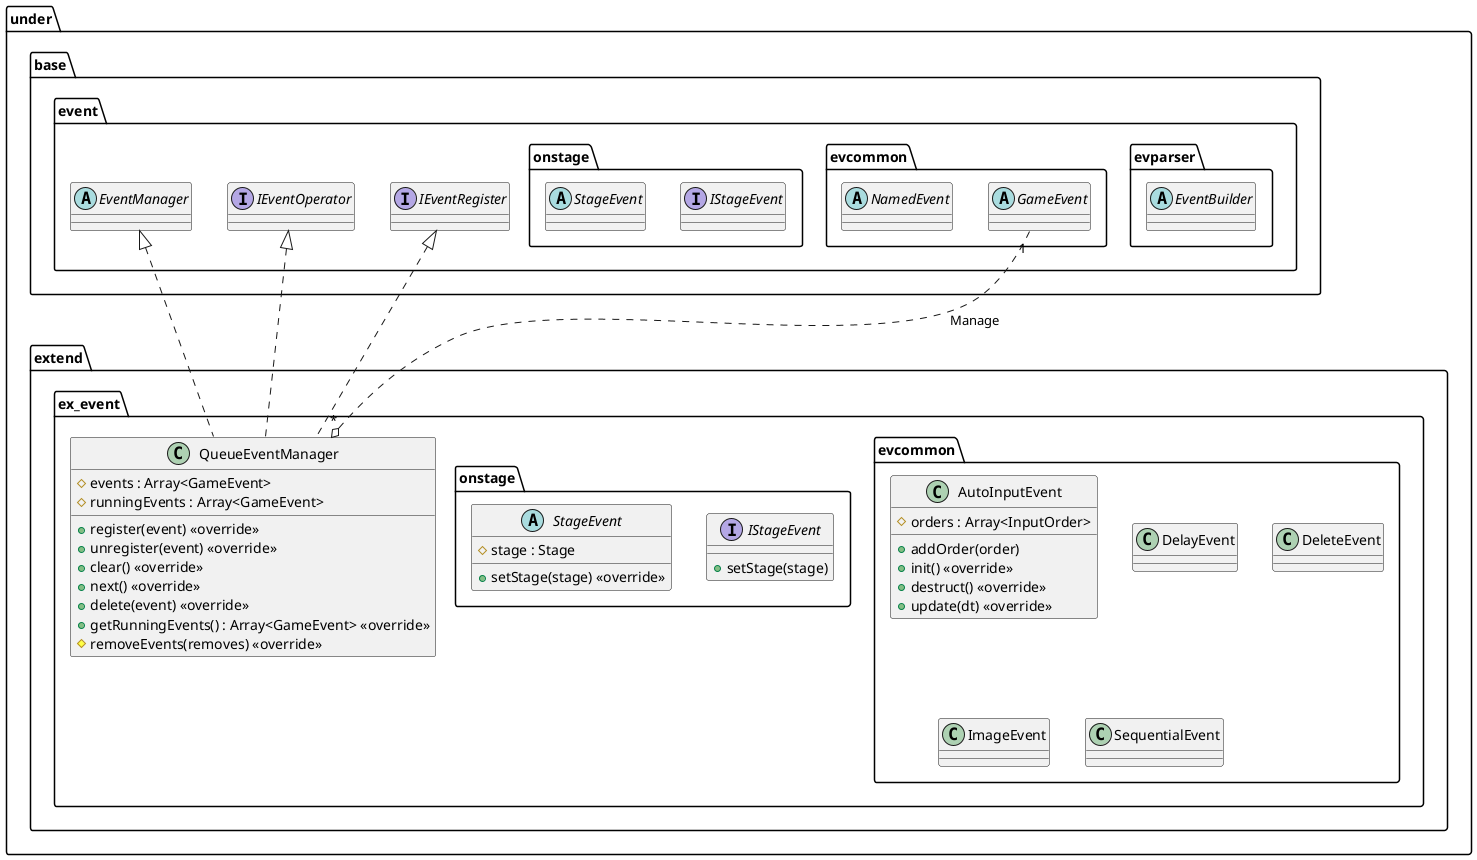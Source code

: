@startuml EventBase

package under {
    package extend {
        package ex_event {
            class QueueEventManager {
                #events : Array<GameEvent>
                #runningEvents : Array<GameEvent>
                +register(event) <<override>>
                +unregister(event) <<override>>
                +clear() <<override>>
                +next() <<override>>
                +delete(event) <<override>>
                +getRunningEvents() : Array<GameEvent> <<override>>
                #removeEvents(removes) <<override>>
            }
            package evcommon {
                class AutoInputEvent {
                    #orders : Array<InputOrder>
                    +addOrder(order)
                    +init() <<override>>
                    +destruct() <<override>>
                    +update(dt) <<override>>
                }
                class DelayEvent
                class DeleteEvent
                class ImageEvent
                class SequentialEvent
            }
            package onstage {
                interface IStageEvent {
                    +setStage(stage)
                }
                abstract StageEvent {
                    #stage : Stage
                    +setStage(stage) <<override>>
                }
            }
        }
    }
}

package under {
    package base {
        package event {
            abstract EventManager
            interface IEventOperator
            interface IEventRegister
            package evparser {
                abstract EventBuilder
            }
            package evcommon {
                abstract GameEvent
                abstract NamedEvent
            }
            package onstage {
                interface IStageEvent
                abstract StageEvent
            }
        }
    }
}

GameEvent "1" ..o "*" QueueEventManager : Manage

EventManager <|.. QueueEventManager
IEventRegister <|.. QueueEventManager
IEventOperator <|.. QueueEventManager

@enduml
